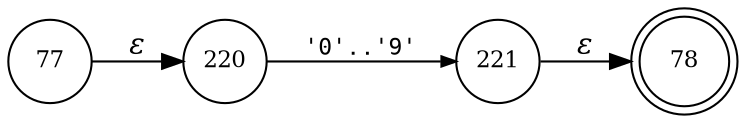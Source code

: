 digraph ATN {
rankdir=LR;
s78[fontsize=11, label="78", shape=doublecircle, fixedsize=true, width=.6];
s220[fontsize=11,label="220", shape=circle, fixedsize=true, width=.55, peripheries=1];
s77[fontsize=11,label="77", shape=circle, fixedsize=true, width=.55, peripheries=1];
s221[fontsize=11,label="221", shape=circle, fixedsize=true, width=.55, peripheries=1];
s77 -> s220 [fontname="Times-Italic", label="&epsilon;"];
s220 -> s221 [fontsize=11, fontname="Courier", arrowsize=.7, label = "'0'..'9'", arrowhead = normal];
s221 -> s78 [fontname="Times-Italic", label="&epsilon;"];
}